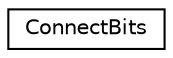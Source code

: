 digraph "Graphical Class Hierarchy"
{
  edge [fontname="Helvetica",fontsize="10",labelfontname="Helvetica",labelfontsize="10"];
  node [fontname="Helvetica",fontsize="10",shape=record];
  rankdir="LR";
  Node0 [label="ConnectBits",height=0.2,width=0.4,color="black", fillcolor="white", style="filled",URL="$struct_connect_bits.html"];
}
